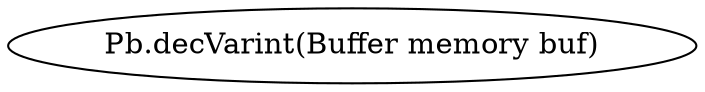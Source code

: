 digraph "" {
	graph [bb="0,0,286.46,36"];
	node [label="\N"];
	"Pb.decVarint(Buffer memory buf)"	 [height=0.5,
		pos="143.23,18",
		width=3.9786];
}
